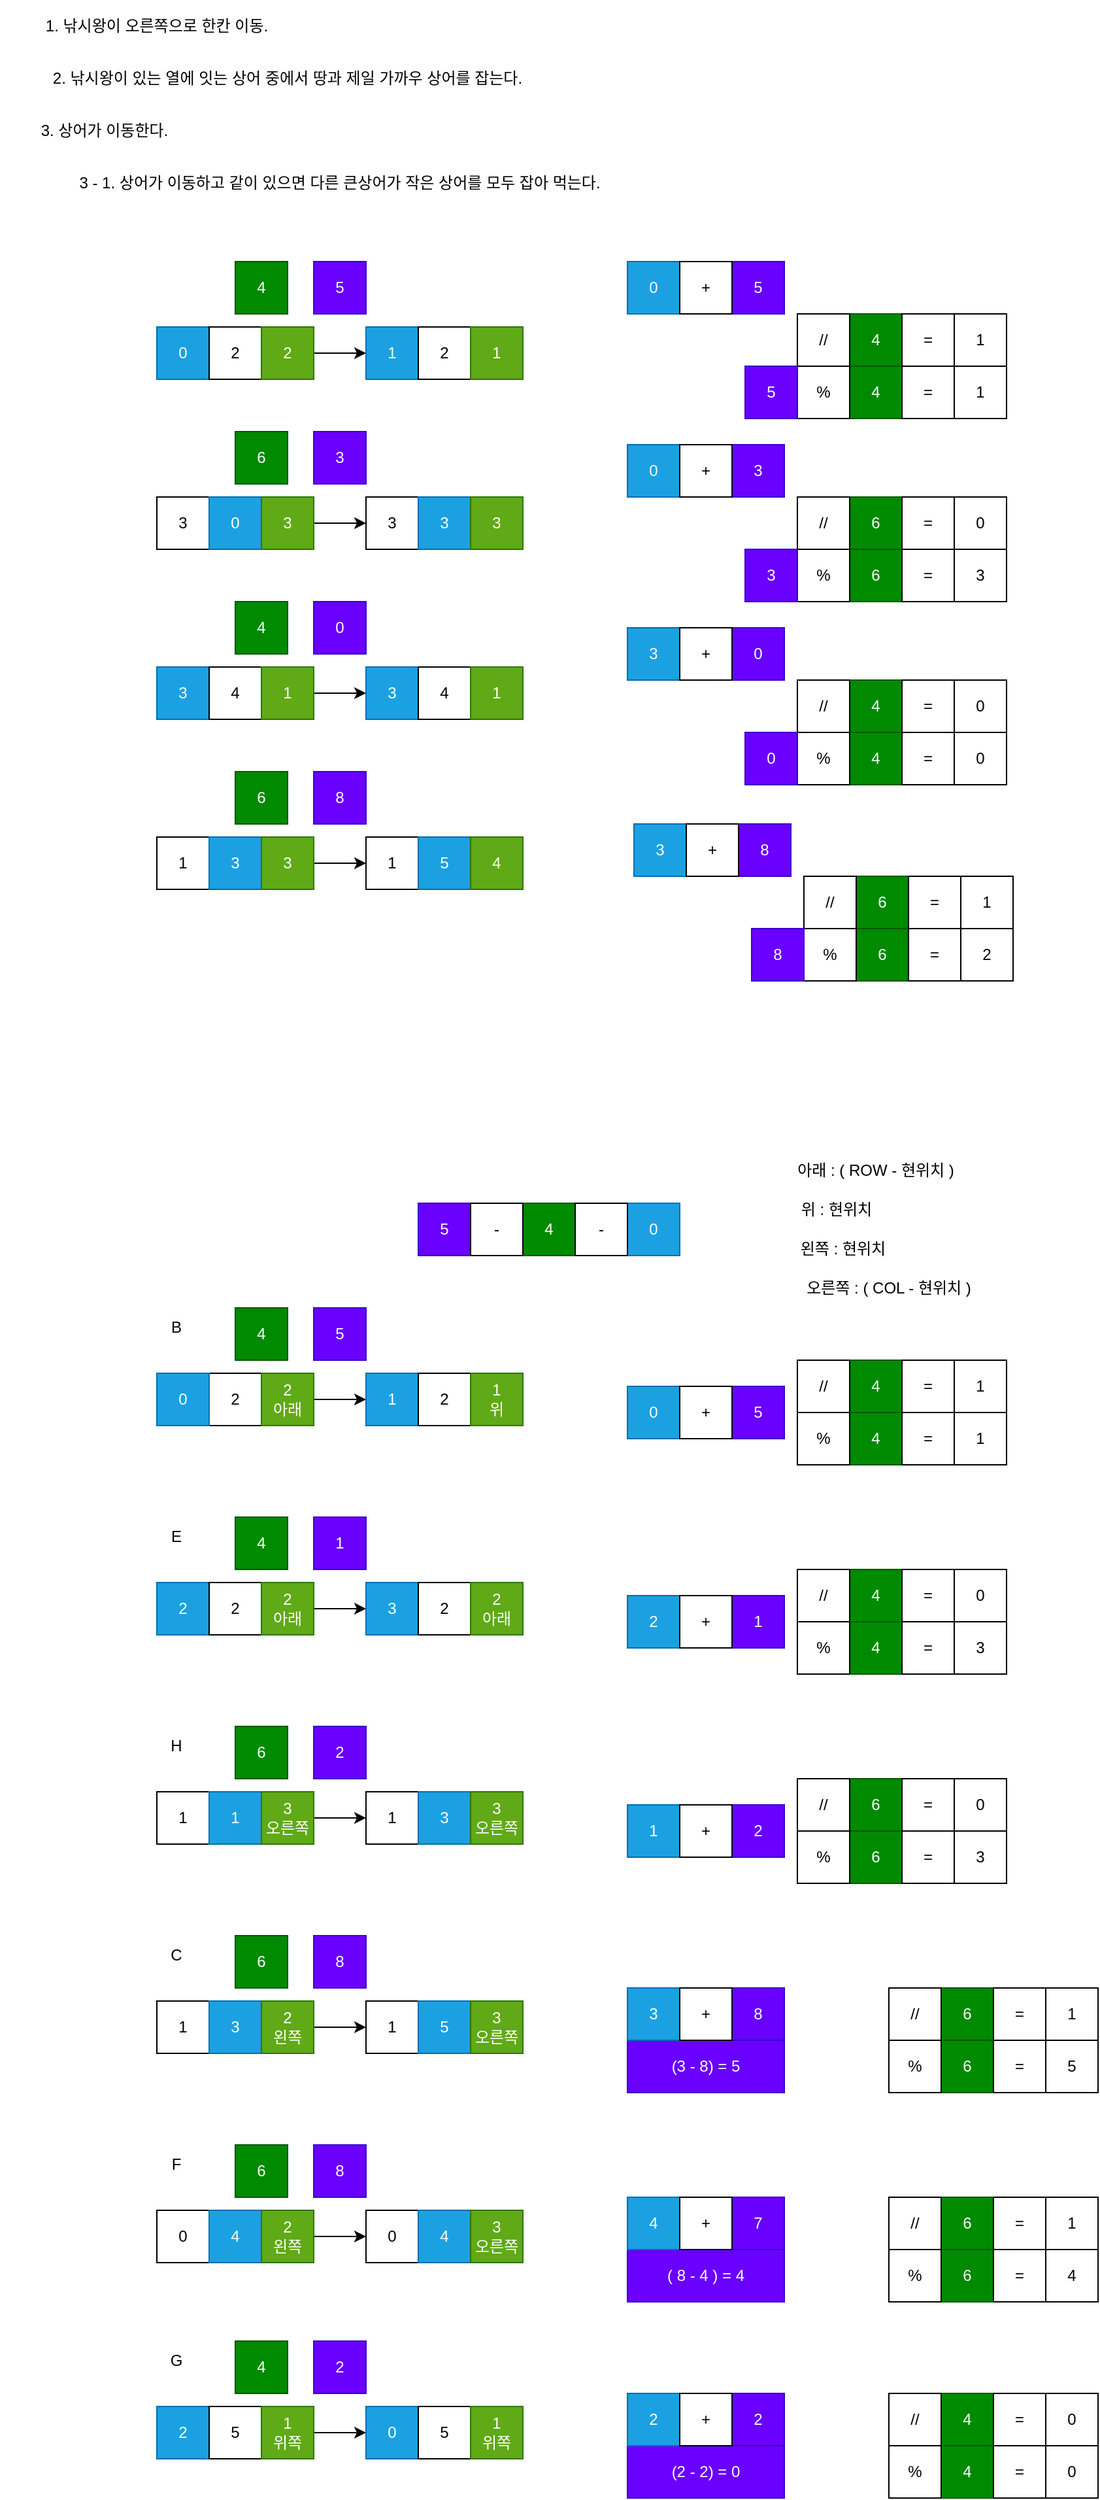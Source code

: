 <mxfile version="15.8.7" type="device"><diagram id="FgYOL23tGwU6llUK0Yk7" name="페이지-1"><mxGraphModel dx="981" dy="591" grid="1" gridSize="10" guides="1" tooltips="1" connect="1" arrows="1" fold="1" page="1" pageScale="1" pageWidth="10000" pageHeight="10000" math="0" shadow="0"><root><mxCell id="0"/><mxCell id="1" parent="0"/><mxCell id="yvcl5uyVSH43NnClP_Us-4" value="1. 낚시왕이 오른쪽으로 한칸 이동." style="text;html=1;strokeColor=none;fillColor=none;align=center;verticalAlign=middle;whiteSpace=wrap;rounded=0;" vertex="1" parent="1"><mxGeometry x="280" y="240" width="240" height="40" as="geometry"/></mxCell><mxCell id="yvcl5uyVSH43NnClP_Us-5" value="2. 낚시왕이 있는 열에 잇는 상어 중에서 땅과 제일 가까우 상어를 잡는다." style="text;html=1;strokeColor=none;fillColor=none;align=center;verticalAlign=middle;whiteSpace=wrap;rounded=0;" vertex="1" parent="1"><mxGeometry x="280" y="280" width="440" height="40" as="geometry"/></mxCell><mxCell id="yvcl5uyVSH43NnClP_Us-6" value="3. 상어가 이동한다." style="text;html=1;strokeColor=none;fillColor=none;align=center;verticalAlign=middle;whiteSpace=wrap;rounded=0;" vertex="1" parent="1"><mxGeometry x="280" y="320" width="160" height="40" as="geometry"/></mxCell><mxCell id="yvcl5uyVSH43NnClP_Us-7" value="3 - 1. 상어가 이동하고 같이 있으면 다른 큰상어가 작은 상어를 모두 잡아 먹는다." style="text;html=1;strokeColor=none;fillColor=none;align=center;verticalAlign=middle;whiteSpace=wrap;rounded=0;" vertex="1" parent="1"><mxGeometry x="280" y="360" width="520" height="40" as="geometry"/></mxCell><mxCell id="yvcl5uyVSH43NnClP_Us-8" value="0" style="rounded=0;whiteSpace=wrap;html=1;fillColor=#1ba1e2;fontColor=#ffffff;strokeColor=#006EAF;" vertex="1" parent="1"><mxGeometry x="400" y="490" width="40" height="40" as="geometry"/></mxCell><mxCell id="yvcl5uyVSH43NnClP_Us-9" value="2" style="rounded=0;whiteSpace=wrap;html=1;" vertex="1" parent="1"><mxGeometry x="440" y="490" width="40" height="40" as="geometry"/></mxCell><mxCell id="yvcl5uyVSH43NnClP_Us-10" value="1" style="rounded=0;whiteSpace=wrap;html=1;fillColor=#1ba1e2;fontColor=#ffffff;strokeColor=#006EAF;" vertex="1" parent="1"><mxGeometry x="560" y="490" width="40" height="40" as="geometry"/></mxCell><mxCell id="yvcl5uyVSH43NnClP_Us-11" value="2" style="rounded=0;whiteSpace=wrap;html=1;" vertex="1" parent="1"><mxGeometry x="600" y="490" width="40" height="40" as="geometry"/></mxCell><mxCell id="yvcl5uyVSH43NnClP_Us-16" style="edgeStyle=orthogonalEdgeStyle;rounded=0;orthogonalLoop=1;jettySize=auto;html=1;entryX=0;entryY=0.5;entryDx=0;entryDy=0;" edge="1" parent="1" source="yvcl5uyVSH43NnClP_Us-12" target="yvcl5uyVSH43NnClP_Us-10"><mxGeometry relative="1" as="geometry"/></mxCell><mxCell id="yvcl5uyVSH43NnClP_Us-12" value="2" style="rounded=0;whiteSpace=wrap;html=1;fillColor=#60a917;fontColor=#ffffff;strokeColor=#2D7600;" vertex="1" parent="1"><mxGeometry x="480" y="490" width="40" height="40" as="geometry"/></mxCell><mxCell id="yvcl5uyVSH43NnClP_Us-13" value="1" style="rounded=0;whiteSpace=wrap;html=1;fillColor=#60a917;fontColor=#ffffff;strokeColor=#2D7600;" vertex="1" parent="1"><mxGeometry x="640" y="490" width="40" height="40" as="geometry"/></mxCell><mxCell id="yvcl5uyVSH43NnClP_Us-17" value="5" style="rounded=0;whiteSpace=wrap;html=1;fillColor=#6a00ff;fontColor=#ffffff;strokeColor=#3700CC;" vertex="1" parent="1"><mxGeometry x="520" y="440" width="40" height="40" as="geometry"/></mxCell><mxCell id="yvcl5uyVSH43NnClP_Us-18" value="4" style="rounded=0;whiteSpace=wrap;html=1;fillColor=#1ba1e2;fontColor=#ffffff;strokeColor=#006EAF;" vertex="1" parent="1"><mxGeometry x="460" y="440" width="40" height="40" as="geometry"/></mxCell><mxCell id="yvcl5uyVSH43NnClP_Us-19" value="3" style="rounded=0;whiteSpace=wrap;html=1;" vertex="1" parent="1"><mxGeometry x="400" y="620" width="40" height="40" as="geometry"/></mxCell><mxCell id="yvcl5uyVSH43NnClP_Us-20" value="0" style="rounded=0;whiteSpace=wrap;html=1;fillColor=#1ba1e2;fontColor=#ffffff;strokeColor=#006EAF;" vertex="1" parent="1"><mxGeometry x="440" y="620" width="40" height="40" as="geometry"/></mxCell><mxCell id="yvcl5uyVSH43NnClP_Us-21" value="3" style="rounded=0;whiteSpace=wrap;html=1;" vertex="1" parent="1"><mxGeometry x="560" y="620" width="40" height="40" as="geometry"/></mxCell><mxCell id="yvcl5uyVSH43NnClP_Us-22" value="3" style="rounded=0;whiteSpace=wrap;html=1;fillColor=#1ba1e2;fontColor=#ffffff;strokeColor=#006EAF;" vertex="1" parent="1"><mxGeometry x="600" y="620" width="40" height="40" as="geometry"/></mxCell><mxCell id="yvcl5uyVSH43NnClP_Us-23" style="edgeStyle=orthogonalEdgeStyle;rounded=0;orthogonalLoop=1;jettySize=auto;html=1;entryX=0;entryY=0.5;entryDx=0;entryDy=0;" edge="1" source="yvcl5uyVSH43NnClP_Us-24" target="yvcl5uyVSH43NnClP_Us-21" parent="1"><mxGeometry relative="1" as="geometry"/></mxCell><mxCell id="yvcl5uyVSH43NnClP_Us-24" value="3" style="rounded=0;whiteSpace=wrap;html=1;fillColor=#60a917;fontColor=#ffffff;strokeColor=#2D7600;" vertex="1" parent="1"><mxGeometry x="480" y="620" width="40" height="40" as="geometry"/></mxCell><mxCell id="yvcl5uyVSH43NnClP_Us-25" value="3" style="rounded=0;whiteSpace=wrap;html=1;fillColor=#60a917;fontColor=#ffffff;strokeColor=#2D7600;" vertex="1" parent="1"><mxGeometry x="640" y="620" width="40" height="40" as="geometry"/></mxCell><mxCell id="yvcl5uyVSH43NnClP_Us-26" value="6" style="rounded=0;whiteSpace=wrap;html=1;fillColor=#1ba1e2;fontColor=#ffffff;strokeColor=#006EAF;" vertex="1" parent="1"><mxGeometry x="460" y="570" width="40" height="40" as="geometry"/></mxCell><mxCell id="yvcl5uyVSH43NnClP_Us-27" value="3" style="rounded=0;whiteSpace=wrap;html=1;fillColor=#6a00ff;fontColor=#ffffff;strokeColor=#3700CC;" vertex="1" parent="1"><mxGeometry x="520" y="570" width="40" height="40" as="geometry"/></mxCell><mxCell id="yvcl5uyVSH43NnClP_Us-28" value="3" style="rounded=0;whiteSpace=wrap;html=1;fillColor=#1ba1e2;fontColor=#ffffff;strokeColor=#006EAF;" vertex="1" parent="1"><mxGeometry x="400" y="750" width="40" height="40" as="geometry"/></mxCell><mxCell id="yvcl5uyVSH43NnClP_Us-29" value="4" style="rounded=0;whiteSpace=wrap;html=1;" vertex="1" parent="1"><mxGeometry x="440" y="750" width="40" height="40" as="geometry"/></mxCell><mxCell id="yvcl5uyVSH43NnClP_Us-30" value="3" style="rounded=0;whiteSpace=wrap;html=1;fillColor=#1ba1e2;fontColor=#ffffff;strokeColor=#006EAF;" vertex="1" parent="1"><mxGeometry x="560" y="750" width="40" height="40" as="geometry"/></mxCell><mxCell id="yvcl5uyVSH43NnClP_Us-31" value="4" style="rounded=0;whiteSpace=wrap;html=1;" vertex="1" parent="1"><mxGeometry x="600" y="750" width="40" height="40" as="geometry"/></mxCell><mxCell id="yvcl5uyVSH43NnClP_Us-32" style="edgeStyle=orthogonalEdgeStyle;rounded=0;orthogonalLoop=1;jettySize=auto;html=1;entryX=0;entryY=0.5;entryDx=0;entryDy=0;" edge="1" source="yvcl5uyVSH43NnClP_Us-33" target="yvcl5uyVSH43NnClP_Us-30" parent="1"><mxGeometry relative="1" as="geometry"/></mxCell><mxCell id="yvcl5uyVSH43NnClP_Us-33" value="1" style="rounded=0;whiteSpace=wrap;html=1;fillColor=#60a917;fontColor=#ffffff;strokeColor=#2D7600;" vertex="1" parent="1"><mxGeometry x="480" y="750" width="40" height="40" as="geometry"/></mxCell><mxCell id="yvcl5uyVSH43NnClP_Us-34" value="1" style="rounded=0;whiteSpace=wrap;html=1;fillColor=#60a917;fontColor=#ffffff;strokeColor=#2D7600;" vertex="1" parent="1"><mxGeometry x="640" y="750" width="40" height="40" as="geometry"/></mxCell><mxCell id="yvcl5uyVSH43NnClP_Us-35" value="4" style="rounded=0;whiteSpace=wrap;html=1;fillColor=#008a00;fontColor=#ffffff;strokeColor=#005700;" vertex="1" parent="1"><mxGeometry x="460" y="700" width="40" height="40" as="geometry"/></mxCell><mxCell id="yvcl5uyVSH43NnClP_Us-36" value="0" style="rounded=0;whiteSpace=wrap;html=1;fillColor=#6a00ff;fontColor=#ffffff;strokeColor=#3700CC;" vertex="1" parent="1"><mxGeometry x="520" y="700" width="40" height="40" as="geometry"/></mxCell><mxCell id="yvcl5uyVSH43NnClP_Us-38" value="1" style="rounded=0;whiteSpace=wrap;html=1;" vertex="1" parent="1"><mxGeometry x="400" y="880" width="40" height="40" as="geometry"/></mxCell><mxCell id="yvcl5uyVSH43NnClP_Us-39" value="3" style="rounded=0;whiteSpace=wrap;html=1;fillColor=#1ba1e2;fontColor=#ffffff;strokeColor=#006EAF;" vertex="1" parent="1"><mxGeometry x="440" y="880" width="40" height="40" as="geometry"/></mxCell><mxCell id="yvcl5uyVSH43NnClP_Us-40" value="1" style="rounded=0;whiteSpace=wrap;html=1;" vertex="1" parent="1"><mxGeometry x="560" y="880" width="40" height="40" as="geometry"/></mxCell><mxCell id="yvcl5uyVSH43NnClP_Us-41" value="5" style="rounded=0;whiteSpace=wrap;html=1;fillColor=#1ba1e2;fontColor=#ffffff;strokeColor=#006EAF;" vertex="1" parent="1"><mxGeometry x="600" y="880" width="40" height="40" as="geometry"/></mxCell><mxCell id="yvcl5uyVSH43NnClP_Us-42" style="edgeStyle=orthogonalEdgeStyle;rounded=0;orthogonalLoop=1;jettySize=auto;html=1;entryX=0;entryY=0.5;entryDx=0;entryDy=0;" edge="1" source="yvcl5uyVSH43NnClP_Us-43" target="yvcl5uyVSH43NnClP_Us-40" parent="1"><mxGeometry relative="1" as="geometry"/></mxCell><mxCell id="yvcl5uyVSH43NnClP_Us-43" value="3" style="rounded=0;whiteSpace=wrap;html=1;fillColor=#60a917;fontColor=#ffffff;strokeColor=#2D7600;" vertex="1" parent="1"><mxGeometry x="480" y="880" width="40" height="40" as="geometry"/></mxCell><mxCell id="yvcl5uyVSH43NnClP_Us-44" value="4" style="rounded=0;whiteSpace=wrap;html=1;fillColor=#60a917;fontColor=#ffffff;strokeColor=#2D7600;" vertex="1" parent="1"><mxGeometry x="640" y="880" width="40" height="40" as="geometry"/></mxCell><mxCell id="yvcl5uyVSH43NnClP_Us-45" value="6" style="rounded=0;whiteSpace=wrap;html=1;fillColor=#008a00;fontColor=#ffffff;strokeColor=#005700;" vertex="1" parent="1"><mxGeometry x="460" y="830" width="40" height="40" as="geometry"/></mxCell><mxCell id="yvcl5uyVSH43NnClP_Us-46" value="8" style="rounded=0;whiteSpace=wrap;html=1;fillColor=#6a00ff;fontColor=#ffffff;strokeColor=#3700CC;" vertex="1" parent="1"><mxGeometry x="520" y="830" width="40" height="40" as="geometry"/></mxCell><mxCell id="yvcl5uyVSH43NnClP_Us-47" value="0" style="rounded=0;whiteSpace=wrap;html=1;fillColor=#1ba1e2;fontColor=#ffffff;strokeColor=#006EAF;" vertex="1" parent="1"><mxGeometry x="760" y="440" width="40" height="40" as="geometry"/></mxCell><mxCell id="yvcl5uyVSH43NnClP_Us-48" value="5" style="rounded=0;whiteSpace=wrap;html=1;fillColor=#6a00ff;fontColor=#ffffff;strokeColor=#3700CC;" vertex="1" parent="1"><mxGeometry x="840" y="440" width="40" height="40" as="geometry"/></mxCell><mxCell id="yvcl5uyVSH43NnClP_Us-49" value="+" style="rounded=0;whiteSpace=wrap;html=1;" vertex="1" parent="1"><mxGeometry x="800" y="440" width="40" height="40" as="geometry"/></mxCell><mxCell id="yvcl5uyVSH43NnClP_Us-50" value="4" style="rounded=0;whiteSpace=wrap;html=1;fillColor=#008a00;fontColor=#ffffff;strokeColor=#005700;" vertex="1" parent="1"><mxGeometry x="930" y="480" width="40" height="40" as="geometry"/></mxCell><mxCell id="yvcl5uyVSH43NnClP_Us-51" value="//" style="rounded=0;whiteSpace=wrap;html=1;" vertex="1" parent="1"><mxGeometry x="890" y="480" width="40" height="40" as="geometry"/></mxCell><mxCell id="yvcl5uyVSH43NnClP_Us-52" value="4" style="rounded=0;whiteSpace=wrap;html=1;fillColor=#008a00;fontColor=#ffffff;strokeColor=#005700;" vertex="1" parent="1"><mxGeometry x="930" y="520" width="40" height="40" as="geometry"/></mxCell><mxCell id="yvcl5uyVSH43NnClP_Us-53" value="%" style="rounded=0;whiteSpace=wrap;html=1;" vertex="1" parent="1"><mxGeometry x="890" y="520" width="40" height="40" as="geometry"/></mxCell><mxCell id="yvcl5uyVSH43NnClP_Us-54" value="=" style="rounded=0;whiteSpace=wrap;html=1;" vertex="1" parent="1"><mxGeometry x="970" y="480" width="40" height="40" as="geometry"/></mxCell><mxCell id="yvcl5uyVSH43NnClP_Us-55" value="=" style="rounded=0;whiteSpace=wrap;html=1;" vertex="1" parent="1"><mxGeometry x="970" y="520" width="40" height="40" as="geometry"/></mxCell><mxCell id="yvcl5uyVSH43NnClP_Us-56" value="1" style="rounded=0;whiteSpace=wrap;html=1;" vertex="1" parent="1"><mxGeometry x="1010" y="480" width="40" height="40" as="geometry"/></mxCell><mxCell id="yvcl5uyVSH43NnClP_Us-57" value="1" style="rounded=0;whiteSpace=wrap;html=1;" vertex="1" parent="1"><mxGeometry x="1010" y="520" width="40" height="40" as="geometry"/></mxCell><mxCell id="yvcl5uyVSH43NnClP_Us-58" value="0" style="rounded=0;whiteSpace=wrap;html=1;fillColor=#1ba1e2;fontColor=#ffffff;strokeColor=#006EAF;" vertex="1" parent="1"><mxGeometry x="760" y="580" width="40" height="40" as="geometry"/></mxCell><mxCell id="yvcl5uyVSH43NnClP_Us-59" value="3" style="rounded=0;whiteSpace=wrap;html=1;fillColor=#6a00ff;fontColor=#ffffff;strokeColor=#3700CC;" vertex="1" parent="1"><mxGeometry x="840" y="580" width="40" height="40" as="geometry"/></mxCell><mxCell id="yvcl5uyVSH43NnClP_Us-60" value="+" style="rounded=0;whiteSpace=wrap;html=1;" vertex="1" parent="1"><mxGeometry x="800" y="580" width="40" height="40" as="geometry"/></mxCell><mxCell id="yvcl5uyVSH43NnClP_Us-61" value="6" style="rounded=0;whiteSpace=wrap;html=1;fillColor=#008a00;fontColor=#ffffff;strokeColor=#005700;" vertex="1" parent="1"><mxGeometry x="930" y="620" width="40" height="40" as="geometry"/></mxCell><mxCell id="yvcl5uyVSH43NnClP_Us-62" value="//" style="rounded=0;whiteSpace=wrap;html=1;" vertex="1" parent="1"><mxGeometry x="890" y="620" width="40" height="40" as="geometry"/></mxCell><mxCell id="yvcl5uyVSH43NnClP_Us-63" value="6" style="rounded=0;whiteSpace=wrap;html=1;fillColor=#008a00;fontColor=#ffffff;strokeColor=#005700;" vertex="1" parent="1"><mxGeometry x="930" y="660" width="40" height="40" as="geometry"/></mxCell><mxCell id="yvcl5uyVSH43NnClP_Us-64" value="%" style="rounded=0;whiteSpace=wrap;html=1;" vertex="1" parent="1"><mxGeometry x="890" y="660" width="40" height="40" as="geometry"/></mxCell><mxCell id="yvcl5uyVSH43NnClP_Us-65" value="=" style="rounded=0;whiteSpace=wrap;html=1;" vertex="1" parent="1"><mxGeometry x="970" y="620" width="40" height="40" as="geometry"/></mxCell><mxCell id="yvcl5uyVSH43NnClP_Us-66" value="=" style="rounded=0;whiteSpace=wrap;html=1;" vertex="1" parent="1"><mxGeometry x="970" y="660" width="40" height="40" as="geometry"/></mxCell><mxCell id="yvcl5uyVSH43NnClP_Us-67" value="0" style="rounded=0;whiteSpace=wrap;html=1;" vertex="1" parent="1"><mxGeometry x="1010" y="620" width="40" height="40" as="geometry"/></mxCell><mxCell id="yvcl5uyVSH43NnClP_Us-68" value="3" style="rounded=0;whiteSpace=wrap;html=1;" vertex="1" parent="1"><mxGeometry x="1010" y="660" width="40" height="40" as="geometry"/></mxCell><mxCell id="yvcl5uyVSH43NnClP_Us-69" value="3" style="rounded=0;whiteSpace=wrap;html=1;fillColor=#1ba1e2;fontColor=#ffffff;strokeColor=#006EAF;" vertex="1" parent="1"><mxGeometry x="760" y="720" width="40" height="40" as="geometry"/></mxCell><mxCell id="yvcl5uyVSH43NnClP_Us-70" value="0" style="rounded=0;whiteSpace=wrap;html=1;fillColor=#6a00ff;fontColor=#ffffff;strokeColor=#3700CC;" vertex="1" parent="1"><mxGeometry x="840" y="720" width="40" height="40" as="geometry"/></mxCell><mxCell id="yvcl5uyVSH43NnClP_Us-71" value="+" style="rounded=0;whiteSpace=wrap;html=1;" vertex="1" parent="1"><mxGeometry x="800" y="720" width="40" height="40" as="geometry"/></mxCell><mxCell id="yvcl5uyVSH43NnClP_Us-72" value="4" style="rounded=0;whiteSpace=wrap;html=1;fillColor=#008a00;fontColor=#ffffff;strokeColor=#005700;" vertex="1" parent="1"><mxGeometry x="930" y="760" width="40" height="40" as="geometry"/></mxCell><mxCell id="yvcl5uyVSH43NnClP_Us-73" value="//" style="rounded=0;whiteSpace=wrap;html=1;" vertex="1" parent="1"><mxGeometry x="890" y="760" width="40" height="40" as="geometry"/></mxCell><mxCell id="yvcl5uyVSH43NnClP_Us-74" value="4" style="rounded=0;whiteSpace=wrap;html=1;fillColor=#008a00;fontColor=#ffffff;strokeColor=#005700;" vertex="1" parent="1"><mxGeometry x="930" y="800" width="40" height="40" as="geometry"/></mxCell><mxCell id="yvcl5uyVSH43NnClP_Us-75" value="%" style="rounded=0;whiteSpace=wrap;html=1;" vertex="1" parent="1"><mxGeometry x="890" y="800" width="40" height="40" as="geometry"/></mxCell><mxCell id="yvcl5uyVSH43NnClP_Us-76" value="=" style="rounded=0;whiteSpace=wrap;html=1;" vertex="1" parent="1"><mxGeometry x="970" y="760" width="40" height="40" as="geometry"/></mxCell><mxCell id="yvcl5uyVSH43NnClP_Us-77" value="=" style="rounded=0;whiteSpace=wrap;html=1;" vertex="1" parent="1"><mxGeometry x="970" y="800" width="40" height="40" as="geometry"/></mxCell><mxCell id="yvcl5uyVSH43NnClP_Us-78" value="0" style="rounded=0;whiteSpace=wrap;html=1;" vertex="1" parent="1"><mxGeometry x="1010" y="760" width="40" height="40" as="geometry"/></mxCell><mxCell id="yvcl5uyVSH43NnClP_Us-79" value="0" style="rounded=0;whiteSpace=wrap;html=1;" vertex="1" parent="1"><mxGeometry x="1010" y="800" width="40" height="40" as="geometry"/></mxCell><mxCell id="yvcl5uyVSH43NnClP_Us-80" value="3" style="rounded=0;whiteSpace=wrap;html=1;fillColor=#1ba1e2;fontColor=#ffffff;strokeColor=#006EAF;" vertex="1" parent="1"><mxGeometry x="765" y="870" width="40" height="40" as="geometry"/></mxCell><mxCell id="yvcl5uyVSH43NnClP_Us-81" value="8" style="rounded=0;whiteSpace=wrap;html=1;fillColor=#6a00ff;fontColor=#ffffff;strokeColor=#3700CC;" vertex="1" parent="1"><mxGeometry x="845" y="870" width="40" height="40" as="geometry"/></mxCell><mxCell id="yvcl5uyVSH43NnClP_Us-82" value="+" style="rounded=0;whiteSpace=wrap;html=1;" vertex="1" parent="1"><mxGeometry x="805" y="870" width="40" height="40" as="geometry"/></mxCell><mxCell id="yvcl5uyVSH43NnClP_Us-83" value="6" style="rounded=0;whiteSpace=wrap;html=1;fillColor=#008a00;fontColor=#ffffff;strokeColor=#005700;" vertex="1" parent="1"><mxGeometry x="935" y="910" width="40" height="40" as="geometry"/></mxCell><mxCell id="yvcl5uyVSH43NnClP_Us-84" value="//" style="rounded=0;whiteSpace=wrap;html=1;" vertex="1" parent="1"><mxGeometry x="895" y="910" width="40" height="40" as="geometry"/></mxCell><mxCell id="yvcl5uyVSH43NnClP_Us-85" value="6" style="rounded=0;whiteSpace=wrap;html=1;fillColor=#008a00;fontColor=#ffffff;strokeColor=#005700;" vertex="1" parent="1"><mxGeometry x="935" y="950" width="40" height="40" as="geometry"/></mxCell><mxCell id="yvcl5uyVSH43NnClP_Us-86" value="%" style="rounded=0;whiteSpace=wrap;html=1;" vertex="1" parent="1"><mxGeometry x="895" y="950" width="40" height="40" as="geometry"/></mxCell><mxCell id="yvcl5uyVSH43NnClP_Us-87" value="=" style="rounded=0;whiteSpace=wrap;html=1;" vertex="1" parent="1"><mxGeometry x="975" y="910" width="40" height="40" as="geometry"/></mxCell><mxCell id="yvcl5uyVSH43NnClP_Us-88" value="=" style="rounded=0;whiteSpace=wrap;html=1;" vertex="1" parent="1"><mxGeometry x="975" y="950" width="40" height="40" as="geometry"/></mxCell><mxCell id="yvcl5uyVSH43NnClP_Us-89" value="1" style="rounded=0;whiteSpace=wrap;html=1;" vertex="1" parent="1"><mxGeometry x="1015" y="910" width="40" height="40" as="geometry"/></mxCell><mxCell id="yvcl5uyVSH43NnClP_Us-90" value="2" style="rounded=0;whiteSpace=wrap;html=1;" vertex="1" parent="1"><mxGeometry x="1015" y="950" width="40" height="40" as="geometry"/></mxCell><mxCell id="yvcl5uyVSH43NnClP_Us-91" value="4" style="rounded=0;whiteSpace=wrap;html=1;fillColor=#1ba1e2;fontColor=#ffffff;strokeColor=#006EAF;" vertex="1" parent="1"><mxGeometry x="460" y="440" width="40" height="40" as="geometry"/></mxCell><mxCell id="yvcl5uyVSH43NnClP_Us-92" value="6" style="rounded=0;whiteSpace=wrap;html=1;fillColor=#1ba1e2;fontColor=#ffffff;strokeColor=#006EAF;" vertex="1" parent="1"><mxGeometry x="460" y="570" width="40" height="40" as="geometry"/></mxCell><mxCell id="yvcl5uyVSH43NnClP_Us-93" value="4" style="rounded=0;whiteSpace=wrap;html=1;fillColor=#008a00;fontColor=#ffffff;strokeColor=#005700;" vertex="1" parent="1"><mxGeometry x="460" y="440" width="40" height="40" as="geometry"/></mxCell><mxCell id="yvcl5uyVSH43NnClP_Us-94" value="6" style="rounded=0;whiteSpace=wrap;html=1;fillColor=#008a00;fontColor=#ffffff;strokeColor=#005700;" vertex="1" parent="1"><mxGeometry x="460" y="570" width="40" height="40" as="geometry"/></mxCell><mxCell id="yvcl5uyVSH43NnClP_Us-95" value="5" style="rounded=0;whiteSpace=wrap;html=1;fillColor=#6a00ff;fontColor=#ffffff;strokeColor=#3700CC;" vertex="1" parent="1"><mxGeometry x="850" y="520" width="40" height="40" as="geometry"/></mxCell><mxCell id="yvcl5uyVSH43NnClP_Us-96" value="3" style="rounded=0;whiteSpace=wrap;html=1;fillColor=#6a00ff;fontColor=#ffffff;strokeColor=#3700CC;" vertex="1" parent="1"><mxGeometry x="850" y="660" width="40" height="40" as="geometry"/></mxCell><mxCell id="yvcl5uyVSH43NnClP_Us-97" value="0" style="rounded=0;whiteSpace=wrap;html=1;fillColor=#6a00ff;fontColor=#ffffff;strokeColor=#3700CC;" vertex="1" parent="1"><mxGeometry x="850" y="800" width="40" height="40" as="geometry"/></mxCell><mxCell id="yvcl5uyVSH43NnClP_Us-98" value="8" style="rounded=0;whiteSpace=wrap;html=1;fillColor=#6a00ff;fontColor=#ffffff;strokeColor=#3700CC;" vertex="1" parent="1"><mxGeometry x="855" y="950" width="40" height="40" as="geometry"/></mxCell><mxCell id="yvcl5uyVSH43NnClP_Us-99" value="0" style="rounded=0;whiteSpace=wrap;html=1;fillColor=#1ba1e2;fontColor=#ffffff;strokeColor=#006EAF;" vertex="1" parent="1"><mxGeometry x="760" y="1160" width="40" height="40" as="geometry"/></mxCell><mxCell id="yvcl5uyVSH43NnClP_Us-100" value="2" style="rounded=0;whiteSpace=wrap;html=1;" vertex="1" parent="1"><mxGeometry x="440" y="1290" width="40" height="40" as="geometry"/></mxCell><mxCell id="yvcl5uyVSH43NnClP_Us-101" value="1" style="rounded=0;whiteSpace=wrap;html=1;fillColor=#1ba1e2;fontColor=#ffffff;strokeColor=#006EAF;" vertex="1" parent="1"><mxGeometry x="560" y="1290" width="40" height="40" as="geometry"/></mxCell><mxCell id="yvcl5uyVSH43NnClP_Us-102" value="2" style="rounded=0;whiteSpace=wrap;html=1;" vertex="1" parent="1"><mxGeometry x="600" y="1290" width="40" height="40" as="geometry"/></mxCell><mxCell id="yvcl5uyVSH43NnClP_Us-103" style="edgeStyle=orthogonalEdgeStyle;rounded=0;orthogonalLoop=1;jettySize=auto;html=1;entryX=0;entryY=0.5;entryDx=0;entryDy=0;" edge="1" source="yvcl5uyVSH43NnClP_Us-104" target="yvcl5uyVSH43NnClP_Us-101" parent="1"><mxGeometry relative="1" as="geometry"/></mxCell><mxCell id="yvcl5uyVSH43NnClP_Us-104" value="2&lt;br&gt;아래" style="rounded=0;whiteSpace=wrap;html=1;fillColor=#60a917;fontColor=#ffffff;strokeColor=#2D7600;" vertex="1" parent="1"><mxGeometry x="480" y="1290" width="40" height="40" as="geometry"/></mxCell><mxCell id="yvcl5uyVSH43NnClP_Us-105" value="1&lt;br&gt;위" style="rounded=0;whiteSpace=wrap;html=1;fillColor=#60a917;fontColor=#ffffff;strokeColor=#2D7600;" vertex="1" parent="1"><mxGeometry x="640" y="1290" width="40" height="40" as="geometry"/></mxCell><mxCell id="yvcl5uyVSH43NnClP_Us-106" value="5" style="rounded=0;whiteSpace=wrap;html=1;fillColor=#6a00ff;fontColor=#ffffff;strokeColor=#3700CC;" vertex="1" parent="1"><mxGeometry x="520" y="1240" width="40" height="40" as="geometry"/></mxCell><mxCell id="yvcl5uyVSH43NnClP_Us-107" value="4" style="rounded=0;whiteSpace=wrap;html=1;fillColor=#1ba1e2;fontColor=#ffffff;strokeColor=#006EAF;" vertex="1" parent="1"><mxGeometry x="460" y="1240" width="40" height="40" as="geometry"/></mxCell><mxCell id="yvcl5uyVSH43NnClP_Us-111" value="4" style="rounded=0;whiteSpace=wrap;html=1;fillColor=#008a00;fontColor=#ffffff;strokeColor=#005700;" vertex="1" parent="1"><mxGeometry x="930" y="1280" width="40" height="40" as="geometry"/></mxCell><mxCell id="yvcl5uyVSH43NnClP_Us-112" value="//" style="rounded=0;whiteSpace=wrap;html=1;" vertex="1" parent="1"><mxGeometry x="890" y="1280" width="40" height="40" as="geometry"/></mxCell><mxCell id="yvcl5uyVSH43NnClP_Us-113" value="4" style="rounded=0;whiteSpace=wrap;html=1;fillColor=#008a00;fontColor=#ffffff;strokeColor=#005700;" vertex="1" parent="1"><mxGeometry x="930" y="1320" width="40" height="40" as="geometry"/></mxCell><mxCell id="yvcl5uyVSH43NnClP_Us-114" value="%" style="rounded=0;whiteSpace=wrap;html=1;" vertex="1" parent="1"><mxGeometry x="890" y="1320" width="40" height="40" as="geometry"/></mxCell><mxCell id="yvcl5uyVSH43NnClP_Us-115" value="=" style="rounded=0;whiteSpace=wrap;html=1;" vertex="1" parent="1"><mxGeometry x="970" y="1280" width="40" height="40" as="geometry"/></mxCell><mxCell id="yvcl5uyVSH43NnClP_Us-116" value="=" style="rounded=0;whiteSpace=wrap;html=1;" vertex="1" parent="1"><mxGeometry x="970" y="1320" width="40" height="40" as="geometry"/></mxCell><mxCell id="yvcl5uyVSH43NnClP_Us-117" value="1" style="rounded=0;whiteSpace=wrap;html=1;" vertex="1" parent="1"><mxGeometry x="1010" y="1280" width="40" height="40" as="geometry"/></mxCell><mxCell id="yvcl5uyVSH43NnClP_Us-118" value="1" style="rounded=0;whiteSpace=wrap;html=1;" vertex="1" parent="1"><mxGeometry x="1010" y="1320" width="40" height="40" as="geometry"/></mxCell><mxCell id="yvcl5uyVSH43NnClP_Us-119" value="4" style="rounded=0;whiteSpace=wrap;html=1;fillColor=#008a00;fontColor=#ffffff;strokeColor=#005700;" vertex="1" parent="1"><mxGeometry x="460" y="1240" width="40" height="40" as="geometry"/></mxCell><mxCell id="yvcl5uyVSH43NnClP_Us-120" value="4" style="rounded=0;whiteSpace=wrap;html=1;fillColor=#008a00;fontColor=#ffffff;strokeColor=#005700;" vertex="1" parent="1"><mxGeometry x="680" y="1160" width="40" height="40" as="geometry"/></mxCell><mxCell id="yvcl5uyVSH43NnClP_Us-121" value="5" style="rounded=0;whiteSpace=wrap;html=1;fillColor=#6a00ff;fontColor=#ffffff;strokeColor=#3700CC;" vertex="1" parent="1"><mxGeometry x="840" y="1300" width="40" height="40" as="geometry"/></mxCell><mxCell id="yvcl5uyVSH43NnClP_Us-145" value="2" style="rounded=0;whiteSpace=wrap;html=1;fillColor=#1ba1e2;fontColor=#ffffff;strokeColor=#006EAF;" vertex="1" parent="1"><mxGeometry x="400" y="1450" width="40" height="40" as="geometry"/></mxCell><mxCell id="yvcl5uyVSH43NnClP_Us-146" value="2" style="rounded=0;whiteSpace=wrap;html=1;" vertex="1" parent="1"><mxGeometry x="440" y="1450" width="40" height="40" as="geometry"/></mxCell><mxCell id="yvcl5uyVSH43NnClP_Us-147" value="3" style="rounded=0;whiteSpace=wrap;html=1;fillColor=#1ba1e2;fontColor=#ffffff;strokeColor=#006EAF;" vertex="1" parent="1"><mxGeometry x="560" y="1450" width="40" height="40" as="geometry"/></mxCell><mxCell id="yvcl5uyVSH43NnClP_Us-148" value="2" style="rounded=0;whiteSpace=wrap;html=1;" vertex="1" parent="1"><mxGeometry x="600" y="1450" width="40" height="40" as="geometry"/></mxCell><mxCell id="yvcl5uyVSH43NnClP_Us-149" style="edgeStyle=orthogonalEdgeStyle;rounded=0;orthogonalLoop=1;jettySize=auto;html=1;entryX=0;entryY=0.5;entryDx=0;entryDy=0;" edge="1" source="yvcl5uyVSH43NnClP_Us-150" target="yvcl5uyVSH43NnClP_Us-147" parent="1"><mxGeometry relative="1" as="geometry"/></mxCell><mxCell id="yvcl5uyVSH43NnClP_Us-150" value="2&lt;br&gt;아래" style="rounded=0;whiteSpace=wrap;html=1;fillColor=#60a917;fontColor=#ffffff;strokeColor=#2D7600;" vertex="1" parent="1"><mxGeometry x="480" y="1450" width="40" height="40" as="geometry"/></mxCell><mxCell id="yvcl5uyVSH43NnClP_Us-151" value="2&lt;br&gt;아래" style="rounded=0;whiteSpace=wrap;html=1;fillColor=#60a917;fontColor=#ffffff;strokeColor=#2D7600;" vertex="1" parent="1"><mxGeometry x="640" y="1450" width="40" height="40" as="geometry"/></mxCell><mxCell id="yvcl5uyVSH43NnClP_Us-152" value="1" style="rounded=0;whiteSpace=wrap;html=1;fillColor=#6a00ff;fontColor=#ffffff;strokeColor=#3700CC;" vertex="1" parent="1"><mxGeometry x="520" y="1400" width="40" height="40" as="geometry"/></mxCell><mxCell id="yvcl5uyVSH43NnClP_Us-153" value="4" style="rounded=0;whiteSpace=wrap;html=1;fillColor=#1ba1e2;fontColor=#ffffff;strokeColor=#006EAF;" vertex="1" parent="1"><mxGeometry x="460" y="1400" width="40" height="40" as="geometry"/></mxCell><mxCell id="yvcl5uyVSH43NnClP_Us-157" value="4" style="rounded=0;whiteSpace=wrap;html=1;fillColor=#008a00;fontColor=#ffffff;strokeColor=#005700;" vertex="1" parent="1"><mxGeometry x="930" y="1440" width="40" height="40" as="geometry"/></mxCell><mxCell id="yvcl5uyVSH43NnClP_Us-158" value="//" style="rounded=0;whiteSpace=wrap;html=1;" vertex="1" parent="1"><mxGeometry x="890" y="1440" width="40" height="40" as="geometry"/></mxCell><mxCell id="yvcl5uyVSH43NnClP_Us-159" value="4" style="rounded=0;whiteSpace=wrap;html=1;fillColor=#008a00;fontColor=#ffffff;strokeColor=#005700;" vertex="1" parent="1"><mxGeometry x="930" y="1480" width="40" height="40" as="geometry"/></mxCell><mxCell id="yvcl5uyVSH43NnClP_Us-160" value="%" style="rounded=0;whiteSpace=wrap;html=1;" vertex="1" parent="1"><mxGeometry x="890" y="1480" width="40" height="40" as="geometry"/></mxCell><mxCell id="yvcl5uyVSH43NnClP_Us-161" value="=" style="rounded=0;whiteSpace=wrap;html=1;" vertex="1" parent="1"><mxGeometry x="970" y="1440" width="40" height="40" as="geometry"/></mxCell><mxCell id="yvcl5uyVSH43NnClP_Us-162" value="=" style="rounded=0;whiteSpace=wrap;html=1;" vertex="1" parent="1"><mxGeometry x="970" y="1480" width="40" height="40" as="geometry"/></mxCell><mxCell id="yvcl5uyVSH43NnClP_Us-163" value="0" style="rounded=0;whiteSpace=wrap;html=1;" vertex="1" parent="1"><mxGeometry x="1010" y="1440" width="40" height="40" as="geometry"/></mxCell><mxCell id="yvcl5uyVSH43NnClP_Us-164" value="3" style="rounded=0;whiteSpace=wrap;html=1;" vertex="1" parent="1"><mxGeometry x="1010" y="1480" width="40" height="40" as="geometry"/></mxCell><mxCell id="yvcl5uyVSH43NnClP_Us-165" value="4" style="rounded=0;whiteSpace=wrap;html=1;fillColor=#1ba1e2;fontColor=#ffffff;strokeColor=#006EAF;" vertex="1" parent="1"><mxGeometry x="460" y="1400" width="40" height="40" as="geometry"/></mxCell><mxCell id="yvcl5uyVSH43NnClP_Us-166" value="4" style="rounded=0;whiteSpace=wrap;html=1;fillColor=#008a00;fontColor=#ffffff;strokeColor=#005700;" vertex="1" parent="1"><mxGeometry x="460" y="1400" width="40" height="40" as="geometry"/></mxCell><mxCell id="yvcl5uyVSH43NnClP_Us-167" value="1" style="rounded=0;whiteSpace=wrap;html=1;fillColor=#6a00ff;fontColor=#ffffff;strokeColor=#3700CC;" vertex="1" parent="1"><mxGeometry x="840" y="1460" width="40" height="40" as="geometry"/></mxCell><mxCell id="yvcl5uyVSH43NnClP_Us-168" value="1" style="rounded=0;whiteSpace=wrap;html=1;" vertex="1" parent="1"><mxGeometry x="400" y="1610" width="40" height="40" as="geometry"/></mxCell><mxCell id="yvcl5uyVSH43NnClP_Us-169" value="1" style="rounded=0;whiteSpace=wrap;html=1;fillColor=#1ba1e2;fontColor=#ffffff;strokeColor=#006EAF;" vertex="1" parent="1"><mxGeometry x="440" y="1610" width="40" height="40" as="geometry"/></mxCell><mxCell id="yvcl5uyVSH43NnClP_Us-170" value="1" style="rounded=0;whiteSpace=wrap;html=1;" vertex="1" parent="1"><mxGeometry x="560" y="1610" width="40" height="40" as="geometry"/></mxCell><mxCell id="yvcl5uyVSH43NnClP_Us-171" value="3" style="rounded=0;whiteSpace=wrap;html=1;fillColor=#1ba1e2;fontColor=#ffffff;strokeColor=#006EAF;" vertex="1" parent="1"><mxGeometry x="600" y="1610" width="40" height="40" as="geometry"/></mxCell><mxCell id="yvcl5uyVSH43NnClP_Us-172" style="edgeStyle=orthogonalEdgeStyle;rounded=0;orthogonalLoop=1;jettySize=auto;html=1;entryX=0;entryY=0.5;entryDx=0;entryDy=0;" edge="1" source="yvcl5uyVSH43NnClP_Us-173" target="yvcl5uyVSH43NnClP_Us-170" parent="1"><mxGeometry relative="1" as="geometry"/></mxCell><mxCell id="yvcl5uyVSH43NnClP_Us-173" value="3&lt;br&gt;오른쪽" style="rounded=0;whiteSpace=wrap;html=1;fillColor=#60a917;fontColor=#ffffff;strokeColor=#2D7600;" vertex="1" parent="1"><mxGeometry x="480" y="1610" width="40" height="40" as="geometry"/></mxCell><mxCell id="yvcl5uyVSH43NnClP_Us-174" value="3&lt;br&gt;오른쪽" style="rounded=0;whiteSpace=wrap;html=1;fillColor=#60a917;fontColor=#ffffff;strokeColor=#2D7600;" vertex="1" parent="1"><mxGeometry x="640" y="1610" width="40" height="40" as="geometry"/></mxCell><mxCell id="yvcl5uyVSH43NnClP_Us-175" value="2" style="rounded=0;whiteSpace=wrap;html=1;fillColor=#6a00ff;fontColor=#ffffff;strokeColor=#3700CC;" vertex="1" parent="1"><mxGeometry x="520" y="1560" width="40" height="40" as="geometry"/></mxCell><mxCell id="yvcl5uyVSH43NnClP_Us-176" value="4" style="rounded=0;whiteSpace=wrap;html=1;fillColor=#1ba1e2;fontColor=#ffffff;strokeColor=#006EAF;" vertex="1" parent="1"><mxGeometry x="460" y="1560" width="40" height="40" as="geometry"/></mxCell><mxCell id="yvcl5uyVSH43NnClP_Us-180" value="6" style="rounded=0;whiteSpace=wrap;html=1;fillColor=#008a00;fontColor=#ffffff;strokeColor=#005700;" vertex="1" parent="1"><mxGeometry x="930" y="1600" width="40" height="40" as="geometry"/></mxCell><mxCell id="yvcl5uyVSH43NnClP_Us-181" value="//" style="rounded=0;whiteSpace=wrap;html=1;" vertex="1" parent="1"><mxGeometry x="890" y="1600" width="40" height="40" as="geometry"/></mxCell><mxCell id="yvcl5uyVSH43NnClP_Us-182" value="6" style="rounded=0;whiteSpace=wrap;html=1;fillColor=#008a00;fontColor=#ffffff;strokeColor=#005700;" vertex="1" parent="1"><mxGeometry x="930" y="1640" width="40" height="40" as="geometry"/></mxCell><mxCell id="yvcl5uyVSH43NnClP_Us-183" value="%" style="rounded=0;whiteSpace=wrap;html=1;" vertex="1" parent="1"><mxGeometry x="890" y="1640" width="40" height="40" as="geometry"/></mxCell><mxCell id="yvcl5uyVSH43NnClP_Us-184" value="=" style="rounded=0;whiteSpace=wrap;html=1;" vertex="1" parent="1"><mxGeometry x="970" y="1600" width="40" height="40" as="geometry"/></mxCell><mxCell id="yvcl5uyVSH43NnClP_Us-185" value="=" style="rounded=0;whiteSpace=wrap;html=1;" vertex="1" parent="1"><mxGeometry x="970" y="1640" width="40" height="40" as="geometry"/></mxCell><mxCell id="yvcl5uyVSH43NnClP_Us-186" value="0" style="rounded=0;whiteSpace=wrap;html=1;" vertex="1" parent="1"><mxGeometry x="1010" y="1600" width="40" height="40" as="geometry"/></mxCell><mxCell id="yvcl5uyVSH43NnClP_Us-187" value="3" style="rounded=0;whiteSpace=wrap;html=1;" vertex="1" parent="1"><mxGeometry x="1010" y="1640" width="40" height="40" as="geometry"/></mxCell><mxCell id="yvcl5uyVSH43NnClP_Us-188" value="4" style="rounded=0;whiteSpace=wrap;html=1;fillColor=#1ba1e2;fontColor=#ffffff;strokeColor=#006EAF;" vertex="1" parent="1"><mxGeometry x="460" y="1560" width="40" height="40" as="geometry"/></mxCell><mxCell id="yvcl5uyVSH43NnClP_Us-189" value="6" style="rounded=0;whiteSpace=wrap;html=1;fillColor=#008a00;fontColor=#ffffff;strokeColor=#005700;" vertex="1" parent="1"><mxGeometry x="460" y="1560" width="40" height="40" as="geometry"/></mxCell><mxCell id="yvcl5uyVSH43NnClP_Us-190" value="2" style="rounded=0;whiteSpace=wrap;html=1;fillColor=#6a00ff;fontColor=#ffffff;strokeColor=#3700CC;" vertex="1" parent="1"><mxGeometry x="840" y="1620" width="40" height="40" as="geometry"/></mxCell><mxCell id="yvcl5uyVSH43NnClP_Us-191" value="1" style="rounded=0;whiteSpace=wrap;html=1;" vertex="1" parent="1"><mxGeometry x="400" y="1770" width="40" height="40" as="geometry"/></mxCell><mxCell id="yvcl5uyVSH43NnClP_Us-192" value="3" style="rounded=0;whiteSpace=wrap;html=1;fillColor=#1ba1e2;fontColor=#ffffff;strokeColor=#006EAF;" vertex="1" parent="1"><mxGeometry x="440" y="1770" width="40" height="40" as="geometry"/></mxCell><mxCell id="yvcl5uyVSH43NnClP_Us-193" value="1" style="rounded=0;whiteSpace=wrap;html=1;" vertex="1" parent="1"><mxGeometry x="560" y="1770" width="40" height="40" as="geometry"/></mxCell><mxCell id="yvcl5uyVSH43NnClP_Us-194" value="5" style="rounded=0;whiteSpace=wrap;html=1;fillColor=#1ba1e2;fontColor=#ffffff;strokeColor=#006EAF;" vertex="1" parent="1"><mxGeometry x="600" y="1770" width="40" height="40" as="geometry"/></mxCell><mxCell id="yvcl5uyVSH43NnClP_Us-195" style="edgeStyle=orthogonalEdgeStyle;rounded=0;orthogonalLoop=1;jettySize=auto;html=1;entryX=0;entryY=0.5;entryDx=0;entryDy=0;" edge="1" source="yvcl5uyVSH43NnClP_Us-196" target="yvcl5uyVSH43NnClP_Us-193" parent="1"><mxGeometry relative="1" as="geometry"/></mxCell><mxCell id="yvcl5uyVSH43NnClP_Us-196" value="2&lt;br&gt;왼쪽" style="rounded=0;whiteSpace=wrap;html=1;fillColor=#60a917;fontColor=#ffffff;strokeColor=#2D7600;" vertex="1" parent="1"><mxGeometry x="480" y="1770" width="40" height="40" as="geometry"/></mxCell><mxCell id="yvcl5uyVSH43NnClP_Us-197" value="3&lt;br&gt;오른쪽" style="rounded=0;whiteSpace=wrap;html=1;fillColor=#60a917;fontColor=#ffffff;strokeColor=#2D7600;" vertex="1" parent="1"><mxGeometry x="640" y="1770" width="40" height="40" as="geometry"/></mxCell><mxCell id="yvcl5uyVSH43NnClP_Us-198" value="8" style="rounded=0;whiteSpace=wrap;html=1;fillColor=#6a00ff;fontColor=#ffffff;strokeColor=#3700CC;" vertex="1" parent="1"><mxGeometry x="520" y="1720" width="40" height="40" as="geometry"/></mxCell><mxCell id="yvcl5uyVSH43NnClP_Us-199" value="4" style="rounded=0;whiteSpace=wrap;html=1;fillColor=#1ba1e2;fontColor=#ffffff;strokeColor=#006EAF;" vertex="1" parent="1"><mxGeometry x="460" y="1720" width="40" height="40" as="geometry"/></mxCell><mxCell id="yvcl5uyVSH43NnClP_Us-203" value="6" style="rounded=0;whiteSpace=wrap;html=1;fillColor=#008a00;fontColor=#ffffff;strokeColor=#005700;" vertex="1" parent="1"><mxGeometry x="1000" y="1760" width="40" height="40" as="geometry"/></mxCell><mxCell id="yvcl5uyVSH43NnClP_Us-204" value="//" style="rounded=0;whiteSpace=wrap;html=1;" vertex="1" parent="1"><mxGeometry x="960" y="1760" width="40" height="40" as="geometry"/></mxCell><mxCell id="yvcl5uyVSH43NnClP_Us-205" value="6" style="rounded=0;whiteSpace=wrap;html=1;fillColor=#008a00;fontColor=#ffffff;strokeColor=#005700;" vertex="1" parent="1"><mxGeometry x="1000" y="1800" width="40" height="40" as="geometry"/></mxCell><mxCell id="yvcl5uyVSH43NnClP_Us-206" value="%" style="rounded=0;whiteSpace=wrap;html=1;" vertex="1" parent="1"><mxGeometry x="960" y="1800" width="40" height="40" as="geometry"/></mxCell><mxCell id="yvcl5uyVSH43NnClP_Us-207" value="=" style="rounded=0;whiteSpace=wrap;html=1;" vertex="1" parent="1"><mxGeometry x="1040" y="1760" width="40" height="40" as="geometry"/></mxCell><mxCell id="yvcl5uyVSH43NnClP_Us-208" value="=" style="rounded=0;whiteSpace=wrap;html=1;" vertex="1" parent="1"><mxGeometry x="1040" y="1800" width="40" height="40" as="geometry"/></mxCell><mxCell id="yvcl5uyVSH43NnClP_Us-209" value="1" style="rounded=0;whiteSpace=wrap;html=1;" vertex="1" parent="1"><mxGeometry x="1080" y="1760" width="40" height="40" as="geometry"/></mxCell><mxCell id="yvcl5uyVSH43NnClP_Us-210" value="5" style="rounded=0;whiteSpace=wrap;html=1;" vertex="1" parent="1"><mxGeometry x="1080" y="1800" width="40" height="40" as="geometry"/></mxCell><mxCell id="yvcl5uyVSH43NnClP_Us-211" value="4" style="rounded=0;whiteSpace=wrap;html=1;fillColor=#1ba1e2;fontColor=#ffffff;strokeColor=#006EAF;" vertex="1" parent="1"><mxGeometry x="460" y="1720" width="40" height="40" as="geometry"/></mxCell><mxCell id="yvcl5uyVSH43NnClP_Us-212" value="6" style="rounded=0;whiteSpace=wrap;html=1;fillColor=#008a00;fontColor=#ffffff;strokeColor=#005700;" vertex="1" parent="1"><mxGeometry x="460" y="1720" width="40" height="40" as="geometry"/></mxCell><mxCell id="yvcl5uyVSH43NnClP_Us-213" value="(3 - 8) = 5" style="rounded=0;whiteSpace=wrap;html=1;fillColor=#6a00ff;fontColor=#ffffff;strokeColor=#3700CC;" vertex="1" parent="1"><mxGeometry x="760" y="1800" width="120" height="40" as="geometry"/></mxCell><mxCell id="yvcl5uyVSH43NnClP_Us-214" value="B" style="text;html=1;strokeColor=none;fillColor=none;align=center;verticalAlign=middle;whiteSpace=wrap;rounded=0;" vertex="1" parent="1"><mxGeometry x="400" y="1240" width="30" height="30" as="geometry"/></mxCell><mxCell id="yvcl5uyVSH43NnClP_Us-215" value="E" style="text;html=1;strokeColor=none;fillColor=none;align=center;verticalAlign=middle;whiteSpace=wrap;rounded=0;" vertex="1" parent="1"><mxGeometry x="400" y="1400" width="30" height="30" as="geometry"/></mxCell><mxCell id="yvcl5uyVSH43NnClP_Us-216" value="H" style="text;html=1;strokeColor=none;fillColor=none;align=center;verticalAlign=middle;whiteSpace=wrap;rounded=0;" vertex="1" parent="1"><mxGeometry x="400" y="1560" width="30" height="30" as="geometry"/></mxCell><mxCell id="yvcl5uyVSH43NnClP_Us-217" value="C" style="text;html=1;strokeColor=none;fillColor=none;align=center;verticalAlign=middle;whiteSpace=wrap;rounded=0;" vertex="1" parent="1"><mxGeometry x="400" y="1720" width="30" height="30" as="geometry"/></mxCell><mxCell id="yvcl5uyVSH43NnClP_Us-218" value="0" style="rounded=0;whiteSpace=wrap;html=1;" vertex="1" parent="1"><mxGeometry x="400" y="1930" width="40" height="40" as="geometry"/></mxCell><mxCell id="yvcl5uyVSH43NnClP_Us-219" value="4" style="rounded=0;whiteSpace=wrap;html=1;fillColor=#1ba1e2;fontColor=#ffffff;strokeColor=#006EAF;" vertex="1" parent="1"><mxGeometry x="440" y="1930" width="40" height="40" as="geometry"/></mxCell><mxCell id="yvcl5uyVSH43NnClP_Us-220" value="0" style="rounded=0;whiteSpace=wrap;html=1;" vertex="1" parent="1"><mxGeometry x="560" y="1930" width="40" height="40" as="geometry"/></mxCell><mxCell id="yvcl5uyVSH43NnClP_Us-221" value="4" style="rounded=0;whiteSpace=wrap;html=1;fillColor=#1ba1e2;fontColor=#ffffff;strokeColor=#006EAF;" vertex="1" parent="1"><mxGeometry x="600" y="1930" width="40" height="40" as="geometry"/></mxCell><mxCell id="yvcl5uyVSH43NnClP_Us-222" style="edgeStyle=orthogonalEdgeStyle;rounded=0;orthogonalLoop=1;jettySize=auto;html=1;entryX=0;entryY=0.5;entryDx=0;entryDy=0;" edge="1" source="yvcl5uyVSH43NnClP_Us-223" target="yvcl5uyVSH43NnClP_Us-220" parent="1"><mxGeometry relative="1" as="geometry"/></mxCell><mxCell id="yvcl5uyVSH43NnClP_Us-223" value="2&lt;br&gt;왼쪽" style="rounded=0;whiteSpace=wrap;html=1;fillColor=#60a917;fontColor=#ffffff;strokeColor=#2D7600;" vertex="1" parent="1"><mxGeometry x="480" y="1930" width="40" height="40" as="geometry"/></mxCell><mxCell id="yvcl5uyVSH43NnClP_Us-224" value="3&lt;br&gt;오른쪽" style="rounded=0;whiteSpace=wrap;html=1;fillColor=#60a917;fontColor=#ffffff;strokeColor=#2D7600;" vertex="1" parent="1"><mxGeometry x="640" y="1930" width="40" height="40" as="geometry"/></mxCell><mxCell id="yvcl5uyVSH43NnClP_Us-225" value="8" style="rounded=0;whiteSpace=wrap;html=1;fillColor=#6a00ff;fontColor=#ffffff;strokeColor=#3700CC;" vertex="1" parent="1"><mxGeometry x="520" y="1880" width="40" height="40" as="geometry"/></mxCell><mxCell id="yvcl5uyVSH43NnClP_Us-226" value="4" style="rounded=0;whiteSpace=wrap;html=1;fillColor=#1ba1e2;fontColor=#ffffff;strokeColor=#006EAF;" vertex="1" parent="1"><mxGeometry x="460" y="1880" width="40" height="40" as="geometry"/></mxCell><mxCell id="yvcl5uyVSH43NnClP_Us-228" value="( 8 - 4 ) = 4" style="rounded=0;whiteSpace=wrap;html=1;fillColor=#6a00ff;fontColor=#ffffff;strokeColor=#3700CC;" vertex="1" parent="1"><mxGeometry x="760" y="1960" width="120" height="40" as="geometry"/></mxCell><mxCell id="yvcl5uyVSH43NnClP_Us-230" value="6" style="rounded=0;whiteSpace=wrap;html=1;fillColor=#008a00;fontColor=#ffffff;strokeColor=#005700;" vertex="1" parent="1"><mxGeometry x="1000" y="1920" width="40" height="40" as="geometry"/></mxCell><mxCell id="yvcl5uyVSH43NnClP_Us-231" value="//" style="rounded=0;whiteSpace=wrap;html=1;" vertex="1" parent="1"><mxGeometry x="960" y="1920" width="40" height="40" as="geometry"/></mxCell><mxCell id="yvcl5uyVSH43NnClP_Us-232" value="6" style="rounded=0;whiteSpace=wrap;html=1;fillColor=#008a00;fontColor=#ffffff;strokeColor=#005700;" vertex="1" parent="1"><mxGeometry x="1000" y="1960" width="40" height="40" as="geometry"/></mxCell><mxCell id="yvcl5uyVSH43NnClP_Us-233" value="%" style="rounded=0;whiteSpace=wrap;html=1;" vertex="1" parent="1"><mxGeometry x="960" y="1960" width="40" height="40" as="geometry"/></mxCell><mxCell id="yvcl5uyVSH43NnClP_Us-234" value="=" style="rounded=0;whiteSpace=wrap;html=1;" vertex="1" parent="1"><mxGeometry x="1040" y="1920" width="40" height="40" as="geometry"/></mxCell><mxCell id="yvcl5uyVSH43NnClP_Us-235" value="=" style="rounded=0;whiteSpace=wrap;html=1;" vertex="1" parent="1"><mxGeometry x="1040" y="1960" width="40" height="40" as="geometry"/></mxCell><mxCell id="yvcl5uyVSH43NnClP_Us-236" value="1" style="rounded=0;whiteSpace=wrap;html=1;" vertex="1" parent="1"><mxGeometry x="1080" y="1920" width="40" height="40" as="geometry"/></mxCell><mxCell id="yvcl5uyVSH43NnClP_Us-237" value="4" style="rounded=0;whiteSpace=wrap;html=1;" vertex="1" parent="1"><mxGeometry x="1080" y="1960" width="40" height="40" as="geometry"/></mxCell><mxCell id="yvcl5uyVSH43NnClP_Us-238" value="4" style="rounded=0;whiteSpace=wrap;html=1;fillColor=#1ba1e2;fontColor=#ffffff;strokeColor=#006EAF;" vertex="1" parent="1"><mxGeometry x="460" y="1880" width="40" height="40" as="geometry"/></mxCell><mxCell id="yvcl5uyVSH43NnClP_Us-239" value="6" style="rounded=0;whiteSpace=wrap;html=1;fillColor=#008a00;fontColor=#ffffff;strokeColor=#005700;" vertex="1" parent="1"><mxGeometry x="460" y="1880" width="40" height="40" as="geometry"/></mxCell><mxCell id="yvcl5uyVSH43NnClP_Us-241" value="F" style="text;html=1;strokeColor=none;fillColor=none;align=center;verticalAlign=middle;whiteSpace=wrap;rounded=0;" vertex="1" parent="1"><mxGeometry x="400" y="1880" width="30" height="30" as="geometry"/></mxCell><mxCell id="yvcl5uyVSH43NnClP_Us-242" value="0" style="rounded=0;whiteSpace=wrap;html=1;fillColor=#1ba1e2;fontColor=#ffffff;strokeColor=#006EAF;" vertex="1" parent="1"><mxGeometry x="760" y="1300" width="40" height="40" as="geometry"/></mxCell><mxCell id="yvcl5uyVSH43NnClP_Us-243" value="+" style="rounded=0;whiteSpace=wrap;html=1;" vertex="1" parent="1"><mxGeometry x="800" y="1300" width="40" height="40" as="geometry"/></mxCell><mxCell id="yvcl5uyVSH43NnClP_Us-245" value="2" style="rounded=0;whiteSpace=wrap;html=1;fillColor=#1ba1e2;fontColor=#ffffff;strokeColor=#006EAF;" vertex="1" parent="1"><mxGeometry x="760" y="1460" width="40" height="40" as="geometry"/></mxCell><mxCell id="yvcl5uyVSH43NnClP_Us-246" value="+" style="rounded=0;whiteSpace=wrap;html=1;" vertex="1" parent="1"><mxGeometry x="800" y="1460" width="40" height="40" as="geometry"/></mxCell><mxCell id="yvcl5uyVSH43NnClP_Us-247" value="1" style="rounded=0;whiteSpace=wrap;html=1;fillColor=#1ba1e2;fontColor=#ffffff;strokeColor=#006EAF;" vertex="1" parent="1"><mxGeometry x="760" y="1620" width="40" height="40" as="geometry"/></mxCell><mxCell id="yvcl5uyVSH43NnClP_Us-248" value="+" style="rounded=0;whiteSpace=wrap;html=1;" vertex="1" parent="1"><mxGeometry x="800" y="1620" width="40" height="40" as="geometry"/></mxCell><mxCell id="yvcl5uyVSH43NnClP_Us-252" value="-" style="rounded=0;whiteSpace=wrap;html=1;" vertex="1" parent="1"><mxGeometry x="720" y="1160" width="40" height="40" as="geometry"/></mxCell><mxCell id="yvcl5uyVSH43NnClP_Us-253" value="5" style="rounded=0;whiteSpace=wrap;html=1;fillColor=#6a00ff;fontColor=#ffffff;strokeColor=#3700CC;" vertex="1" parent="1"><mxGeometry x="600" y="1160" width="40" height="40" as="geometry"/></mxCell><mxCell id="yvcl5uyVSH43NnClP_Us-254" value="-" style="rounded=0;whiteSpace=wrap;html=1;" vertex="1" parent="1"><mxGeometry x="640" y="1160" width="40" height="40" as="geometry"/></mxCell><mxCell id="yvcl5uyVSH43NnClP_Us-255" value="0" style="rounded=0;whiteSpace=wrap;html=1;fillColor=#1ba1e2;fontColor=#ffffff;strokeColor=#006EAF;" vertex="1" parent="1"><mxGeometry x="400" y="1290" width="40" height="40" as="geometry"/></mxCell><mxCell id="yvcl5uyVSH43NnClP_Us-281" value="아래 : ( ROW - 현위치 )" style="text;html=1;strokeColor=none;fillColor=none;align=center;verticalAlign=middle;whiteSpace=wrap;rounded=0;" vertex="1" parent="1"><mxGeometry x="840" y="1120" width="220" height="30" as="geometry"/></mxCell><mxCell id="yvcl5uyVSH43NnClP_Us-283" value="위 : 현위치" style="text;html=1;strokeColor=none;fillColor=none;align=center;verticalAlign=middle;whiteSpace=wrap;rounded=0;" vertex="1" parent="1"><mxGeometry x="840" y="1150" width="160" height="30" as="geometry"/></mxCell><mxCell id="yvcl5uyVSH43NnClP_Us-284" value="왼쪽 : 현위치" style="text;html=1;strokeColor=none;fillColor=none;align=center;verticalAlign=middle;whiteSpace=wrap;rounded=0;" vertex="1" parent="1"><mxGeometry x="840" y="1180" width="170" height="30" as="geometry"/></mxCell><mxCell id="yvcl5uyVSH43NnClP_Us-285" value="오른쪽 : ( COL - 현위치 )" style="text;html=1;strokeColor=none;fillColor=none;align=center;verticalAlign=middle;whiteSpace=wrap;rounded=0;" vertex="1" parent="1"><mxGeometry x="840" y="1210" width="240" height="30" as="geometry"/></mxCell><mxCell id="yvcl5uyVSH43NnClP_Us-291" value="4" style="rounded=0;whiteSpace=wrap;html=1;fillColor=#1ba1e2;fontColor=#ffffff;strokeColor=#006EAF;" vertex="1" parent="1"><mxGeometry x="760" y="1920" width="40" height="40" as="geometry"/></mxCell><mxCell id="yvcl5uyVSH43NnClP_Us-292" value="7" style="rounded=0;whiteSpace=wrap;html=1;fillColor=#6a00ff;fontColor=#ffffff;strokeColor=#3700CC;" vertex="1" parent="1"><mxGeometry x="840" y="1920" width="40" height="40" as="geometry"/></mxCell><mxCell id="yvcl5uyVSH43NnClP_Us-293" value="+" style="rounded=0;whiteSpace=wrap;html=1;" vertex="1" parent="1"><mxGeometry x="800" y="1920" width="40" height="40" as="geometry"/></mxCell><mxCell id="yvcl5uyVSH43NnClP_Us-294" value="8" style="rounded=0;whiteSpace=wrap;html=1;fillColor=#6a00ff;fontColor=#ffffff;strokeColor=#3700CC;" vertex="1" parent="1"><mxGeometry x="840" y="1760" width="40" height="40" as="geometry"/></mxCell><mxCell id="yvcl5uyVSH43NnClP_Us-295" value="3" style="rounded=0;whiteSpace=wrap;html=1;fillColor=#1ba1e2;fontColor=#ffffff;strokeColor=#006EAF;" vertex="1" parent="1"><mxGeometry x="760" y="1760" width="40" height="40" as="geometry"/></mxCell><mxCell id="yvcl5uyVSH43NnClP_Us-296" value="+" style="rounded=0;whiteSpace=wrap;html=1;" vertex="1" parent="1"><mxGeometry x="800" y="1760" width="40" height="40" as="geometry"/></mxCell><mxCell id="yvcl5uyVSH43NnClP_Us-307" value="2" style="rounded=0;whiteSpace=wrap;html=1;fillColor=#1ba1e2;fontColor=#ffffff;strokeColor=#006EAF;" vertex="1" parent="1"><mxGeometry x="400" y="2080" width="40" height="40" as="geometry"/></mxCell><mxCell id="yvcl5uyVSH43NnClP_Us-308" value="5" style="rounded=0;whiteSpace=wrap;html=1;" vertex="1" parent="1"><mxGeometry x="440" y="2080" width="40" height="40" as="geometry"/></mxCell><mxCell id="yvcl5uyVSH43NnClP_Us-309" value="0" style="rounded=0;whiteSpace=wrap;html=1;fillColor=#1ba1e2;fontColor=#ffffff;strokeColor=#006EAF;" vertex="1" parent="1"><mxGeometry x="560" y="2080" width="40" height="40" as="geometry"/></mxCell><mxCell id="yvcl5uyVSH43NnClP_Us-310" value="5" style="rounded=0;whiteSpace=wrap;html=1;" vertex="1" parent="1"><mxGeometry x="600" y="2080" width="40" height="40" as="geometry"/></mxCell><mxCell id="yvcl5uyVSH43NnClP_Us-311" style="edgeStyle=orthogonalEdgeStyle;rounded=0;orthogonalLoop=1;jettySize=auto;html=1;entryX=0;entryY=0.5;entryDx=0;entryDy=0;" edge="1" source="yvcl5uyVSH43NnClP_Us-312" target="yvcl5uyVSH43NnClP_Us-309" parent="1"><mxGeometry relative="1" as="geometry"/></mxCell><mxCell id="yvcl5uyVSH43NnClP_Us-312" value="1&lt;br&gt;위쪽" style="rounded=0;whiteSpace=wrap;html=1;fillColor=#60a917;fontColor=#ffffff;strokeColor=#2D7600;" vertex="1" parent="1"><mxGeometry x="480" y="2080" width="40" height="40" as="geometry"/></mxCell><mxCell id="yvcl5uyVSH43NnClP_Us-313" value="1&lt;br&gt;위쪽" style="rounded=0;whiteSpace=wrap;html=1;fillColor=#60a917;fontColor=#ffffff;strokeColor=#2D7600;" vertex="1" parent="1"><mxGeometry x="640" y="2080" width="40" height="40" as="geometry"/></mxCell><mxCell id="yvcl5uyVSH43NnClP_Us-314" value="2" style="rounded=0;whiteSpace=wrap;html=1;fillColor=#6a00ff;fontColor=#ffffff;strokeColor=#3700CC;" vertex="1" parent="1"><mxGeometry x="520" y="2030" width="40" height="40" as="geometry"/></mxCell><mxCell id="yvcl5uyVSH43NnClP_Us-315" value="4" style="rounded=0;whiteSpace=wrap;html=1;fillColor=#1ba1e2;fontColor=#ffffff;strokeColor=#006EAF;" vertex="1" parent="1"><mxGeometry x="460" y="2030" width="40" height="40" as="geometry"/></mxCell><mxCell id="yvcl5uyVSH43NnClP_Us-317" value="(2 - 2) = 0" style="rounded=0;whiteSpace=wrap;html=1;fillColor=#6a00ff;fontColor=#ffffff;strokeColor=#3700CC;" vertex="1" parent="1"><mxGeometry x="760" y="2110" width="120" height="40" as="geometry"/></mxCell><mxCell id="yvcl5uyVSH43NnClP_Us-319" value="4" style="rounded=0;whiteSpace=wrap;html=1;fillColor=#008a00;fontColor=#ffffff;strokeColor=#005700;" vertex="1" parent="1"><mxGeometry x="1000" y="2070" width="40" height="40" as="geometry"/></mxCell><mxCell id="yvcl5uyVSH43NnClP_Us-320" value="//" style="rounded=0;whiteSpace=wrap;html=1;" vertex="1" parent="1"><mxGeometry x="960" y="2070" width="40" height="40" as="geometry"/></mxCell><mxCell id="yvcl5uyVSH43NnClP_Us-321" value="4" style="rounded=0;whiteSpace=wrap;html=1;fillColor=#008a00;fontColor=#ffffff;strokeColor=#005700;" vertex="1" parent="1"><mxGeometry x="1000" y="2110" width="40" height="40" as="geometry"/></mxCell><mxCell id="yvcl5uyVSH43NnClP_Us-322" value="%" style="rounded=0;whiteSpace=wrap;html=1;" vertex="1" parent="1"><mxGeometry x="960" y="2110" width="40" height="40" as="geometry"/></mxCell><mxCell id="yvcl5uyVSH43NnClP_Us-323" value="=" style="rounded=0;whiteSpace=wrap;html=1;" vertex="1" parent="1"><mxGeometry x="1040" y="2070" width="40" height="40" as="geometry"/></mxCell><mxCell id="yvcl5uyVSH43NnClP_Us-324" value="=" style="rounded=0;whiteSpace=wrap;html=1;" vertex="1" parent="1"><mxGeometry x="1040" y="2110" width="40" height="40" as="geometry"/></mxCell><mxCell id="yvcl5uyVSH43NnClP_Us-325" value="0" style="rounded=0;whiteSpace=wrap;html=1;" vertex="1" parent="1"><mxGeometry x="1080" y="2070" width="40" height="40" as="geometry"/></mxCell><mxCell id="yvcl5uyVSH43NnClP_Us-326" value="0" style="rounded=0;whiteSpace=wrap;html=1;" vertex="1" parent="1"><mxGeometry x="1080" y="2110" width="40" height="40" as="geometry"/></mxCell><mxCell id="yvcl5uyVSH43NnClP_Us-327" value="4" style="rounded=0;whiteSpace=wrap;html=1;fillColor=#1ba1e2;fontColor=#ffffff;strokeColor=#006EAF;" vertex="1" parent="1"><mxGeometry x="460" y="2030" width="40" height="40" as="geometry"/></mxCell><mxCell id="yvcl5uyVSH43NnClP_Us-328" value="4" style="rounded=0;whiteSpace=wrap;html=1;fillColor=#008a00;fontColor=#ffffff;strokeColor=#005700;" vertex="1" parent="1"><mxGeometry x="460" y="2030" width="40" height="40" as="geometry"/></mxCell><mxCell id="yvcl5uyVSH43NnClP_Us-329" value="G" style="text;html=1;strokeColor=none;fillColor=none;align=center;verticalAlign=middle;whiteSpace=wrap;rounded=0;" vertex="1" parent="1"><mxGeometry x="400" y="2030" width="30" height="30" as="geometry"/></mxCell><mxCell id="yvcl5uyVSH43NnClP_Us-331" value="2" style="rounded=0;whiteSpace=wrap;html=1;fillColor=#1ba1e2;fontColor=#ffffff;strokeColor=#006EAF;" vertex="1" parent="1"><mxGeometry x="760" y="2070" width="40" height="40" as="geometry"/></mxCell><mxCell id="yvcl5uyVSH43NnClP_Us-332" value="2" style="rounded=0;whiteSpace=wrap;html=1;fillColor=#6a00ff;fontColor=#ffffff;strokeColor=#3700CC;" vertex="1" parent="1"><mxGeometry x="840" y="2070" width="40" height="40" as="geometry"/></mxCell><mxCell id="yvcl5uyVSH43NnClP_Us-333" value="+" style="rounded=0;whiteSpace=wrap;html=1;" vertex="1" parent="1"><mxGeometry x="800" y="2070" width="40" height="40" as="geometry"/></mxCell></root></mxGraphModel></diagram></mxfile>